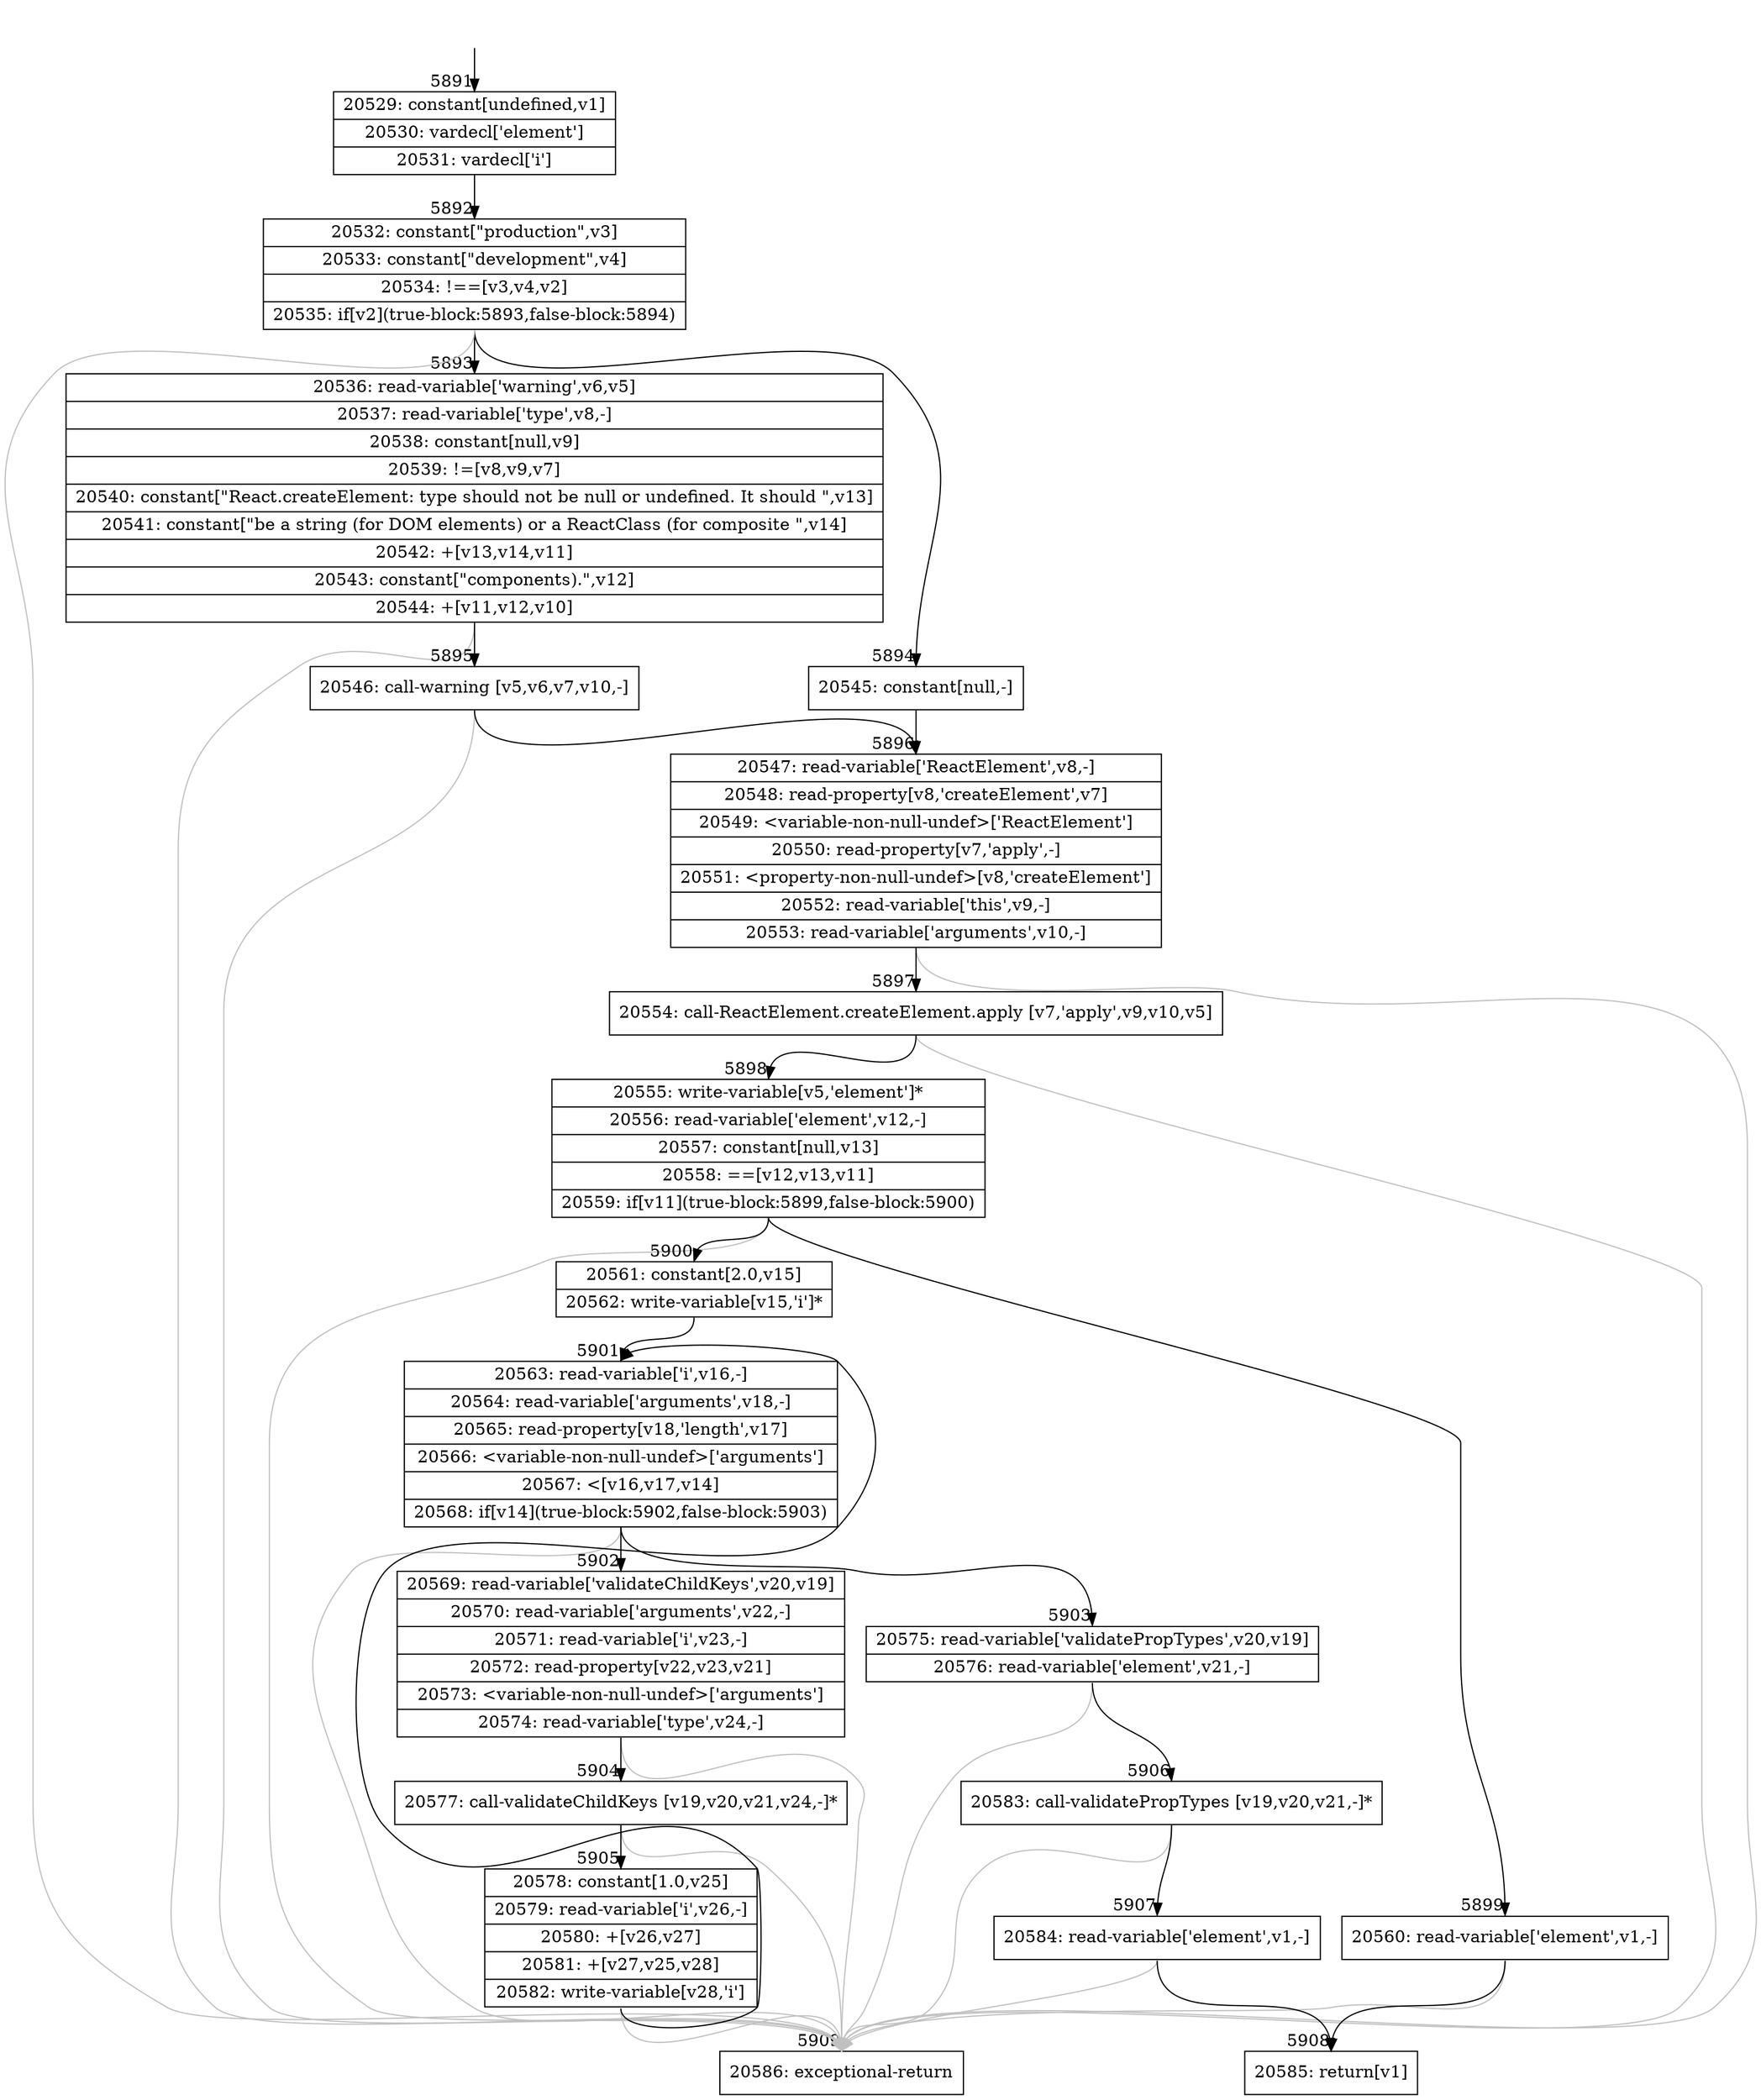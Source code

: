 digraph {
rankdir="TD"
BB_entry394[shape=none,label=""];
BB_entry394 -> BB5891 [tailport=s, headport=n, headlabel="    5891"]
BB5891 [shape=record label="{20529: constant[undefined,v1]|20530: vardecl['element']|20531: vardecl['i']}" ] 
BB5891 -> BB5892 [tailport=s, headport=n, headlabel="      5892"]
BB5892 [shape=record label="{20532: constant[\"production\",v3]|20533: constant[\"development\",v4]|20534: !==[v3,v4,v2]|20535: if[v2](true-block:5893,false-block:5894)}" ] 
BB5892 -> BB5893 [tailport=s, headport=n, headlabel="      5893"]
BB5892 -> BB5894 [tailport=s, headport=n, headlabel="      5894"]
BB5892 -> BB5909 [tailport=s, headport=n, color=gray, headlabel="      5909"]
BB5893 [shape=record label="{20536: read-variable['warning',v6,v5]|20537: read-variable['type',v8,-]|20538: constant[null,v9]|20539: !=[v8,v9,v7]|20540: constant[\"React.createElement: type should not be null or undefined. It should \",v13]|20541: constant[\"be a string (for DOM elements) or a ReactClass (for composite \",v14]|20542: +[v13,v14,v11]|20543: constant[\"components).\",v12]|20544: +[v11,v12,v10]}" ] 
BB5893 -> BB5895 [tailport=s, headport=n, headlabel="      5895"]
BB5893 -> BB5909 [tailport=s, headport=n, color=gray]
BB5894 [shape=record label="{20545: constant[null,-]}" ] 
BB5894 -> BB5896 [tailport=s, headport=n, headlabel="      5896"]
BB5895 [shape=record label="{20546: call-warning [v5,v6,v7,v10,-]}" ] 
BB5895 -> BB5896 [tailport=s, headport=n]
BB5895 -> BB5909 [tailport=s, headport=n, color=gray]
BB5896 [shape=record label="{20547: read-variable['ReactElement',v8,-]|20548: read-property[v8,'createElement',v7]|20549: \<variable-non-null-undef\>['ReactElement']|20550: read-property[v7,'apply',-]|20551: \<property-non-null-undef\>[v8,'createElement']|20552: read-variable['this',v9,-]|20553: read-variable['arguments',v10,-]}" ] 
BB5896 -> BB5897 [tailport=s, headport=n, headlabel="      5897"]
BB5896 -> BB5909 [tailport=s, headport=n, color=gray]
BB5897 [shape=record label="{20554: call-ReactElement.createElement.apply [v7,'apply',v9,v10,v5]}" ] 
BB5897 -> BB5898 [tailport=s, headport=n, headlabel="      5898"]
BB5897 -> BB5909 [tailport=s, headport=n, color=gray]
BB5898 [shape=record label="{20555: write-variable[v5,'element']*|20556: read-variable['element',v12,-]|20557: constant[null,v13]|20558: ==[v12,v13,v11]|20559: if[v11](true-block:5899,false-block:5900)}" ] 
BB5898 -> BB5899 [tailport=s, headport=n, headlabel="      5899"]
BB5898 -> BB5900 [tailport=s, headport=n, headlabel="      5900"]
BB5898 -> BB5909 [tailport=s, headport=n, color=gray]
BB5899 [shape=record label="{20560: read-variable['element',v1,-]}" ] 
BB5899 -> BB5908 [tailport=s, headport=n, headlabel="      5908"]
BB5899 -> BB5909 [tailport=s, headport=n, color=gray]
BB5900 [shape=record label="{20561: constant[2.0,v15]|20562: write-variable[v15,'i']*}" ] 
BB5900 -> BB5901 [tailport=s, headport=n, headlabel="      5901"]
BB5901 [shape=record label="{20563: read-variable['i',v16,-]|20564: read-variable['arguments',v18,-]|20565: read-property[v18,'length',v17]|20566: \<variable-non-null-undef\>['arguments']|20567: \<[v16,v17,v14]|20568: if[v14](true-block:5902,false-block:5903)}" ] 
BB5901 -> BB5902 [tailport=s, headport=n, headlabel="      5902"]
BB5901 -> BB5903 [tailport=s, headport=n, headlabel="      5903"]
BB5901 -> BB5909 [tailport=s, headport=n, color=gray]
BB5902 [shape=record label="{20569: read-variable['validateChildKeys',v20,v19]|20570: read-variable['arguments',v22,-]|20571: read-variable['i',v23,-]|20572: read-property[v22,v23,v21]|20573: \<variable-non-null-undef\>['arguments']|20574: read-variable['type',v24,-]}" ] 
BB5902 -> BB5904 [tailport=s, headport=n, headlabel="      5904"]
BB5902 -> BB5909 [tailport=s, headport=n, color=gray]
BB5903 [shape=record label="{20575: read-variable['validatePropTypes',v20,v19]|20576: read-variable['element',v21,-]}" ] 
BB5903 -> BB5906 [tailport=s, headport=n, headlabel="      5906"]
BB5903 -> BB5909 [tailport=s, headport=n, color=gray]
BB5904 [shape=record label="{20577: call-validateChildKeys [v19,v20,v21,v24,-]*}" ] 
BB5904 -> BB5905 [tailport=s, headport=n, headlabel="      5905"]
BB5904 -> BB5909 [tailport=s, headport=n, color=gray]
BB5905 [shape=record label="{20578: constant[1.0,v25]|20579: read-variable['i',v26,-]|20580: +[v26,v27]|20581: +[v27,v25,v28]|20582: write-variable[v28,'i']}" ] 
BB5905 -> BB5901 [tailport=s, headport=n]
BB5905 -> BB5909 [tailport=s, headport=n, color=gray]
BB5906 [shape=record label="{20583: call-validatePropTypes [v19,v20,v21,-]*}" ] 
BB5906 -> BB5907 [tailport=s, headport=n, headlabel="      5907"]
BB5906 -> BB5909 [tailport=s, headport=n, color=gray]
BB5907 [shape=record label="{20584: read-variable['element',v1,-]}" ] 
BB5907 -> BB5908 [tailport=s, headport=n]
BB5907 -> BB5909 [tailport=s, headport=n, color=gray]
BB5908 [shape=record label="{20585: return[v1]}" ] 
BB5909 [shape=record label="{20586: exceptional-return}" ] 
//#$~ 10515
}
